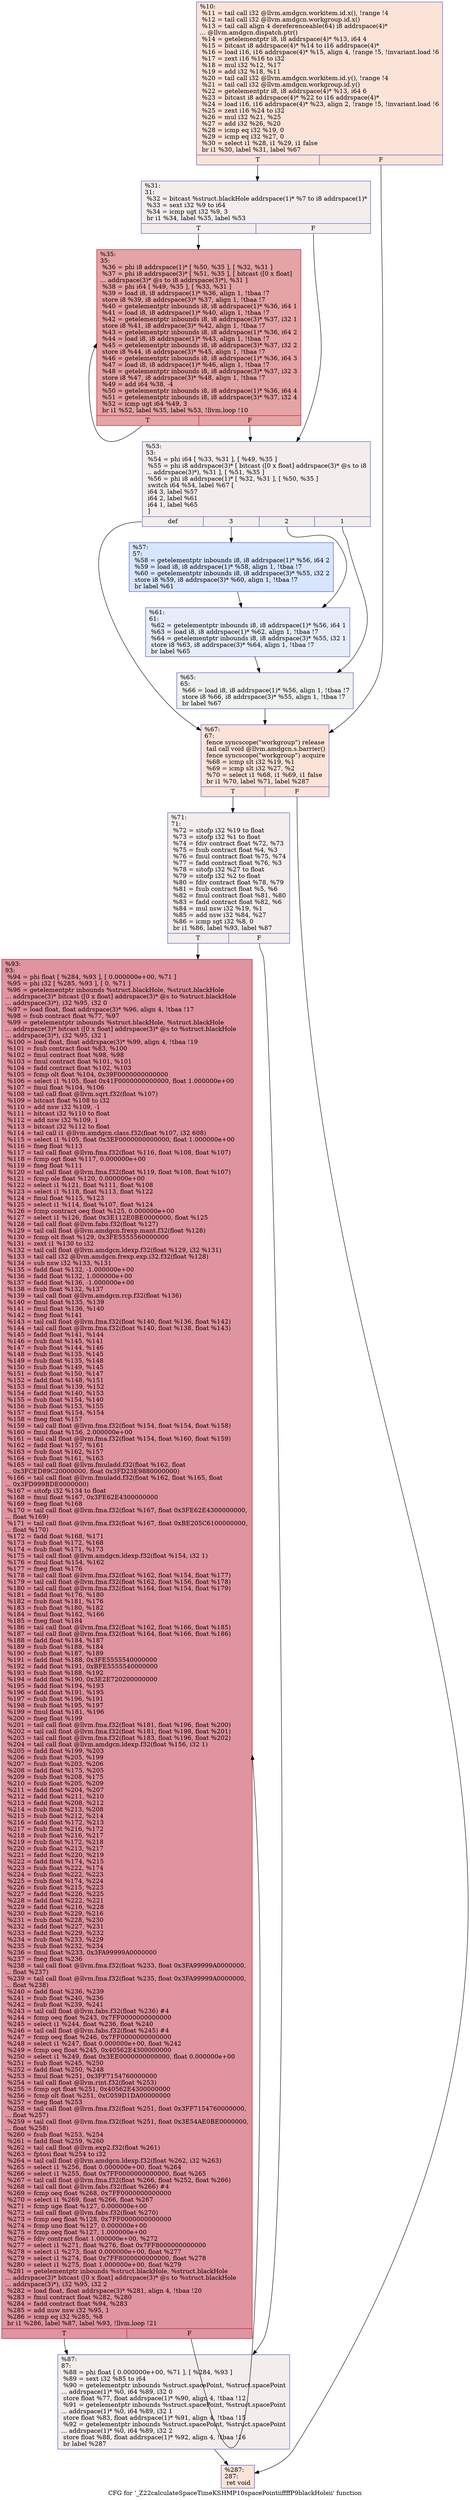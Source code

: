 digraph "CFG for '_Z22calculateSpaceTimeKSHMP10spacePointiiffffP9blackHoleii' function" {
	label="CFG for '_Z22calculateSpaceTimeKSHMP10spacePointiiffffP9blackHoleii' function";

	Node0x4d767e0 [shape=record,color="#3d50c3ff", style=filled, fillcolor="#f6bfa670",label="{%10:\l  %11 = tail call i32 @llvm.amdgcn.workitem.id.x(), !range !4\l  %12 = tail call i32 @llvm.amdgcn.workgroup.id.x()\l  %13 = tail call align 4 dereferenceable(64) i8 addrspace(4)*\l... @llvm.amdgcn.dispatch.ptr()\l  %14 = getelementptr i8, i8 addrspace(4)* %13, i64 4\l  %15 = bitcast i8 addrspace(4)* %14 to i16 addrspace(4)*\l  %16 = load i16, i16 addrspace(4)* %15, align 4, !range !5, !invariant.load !6\l  %17 = zext i16 %16 to i32\l  %18 = mul i32 %12, %17\l  %19 = add i32 %18, %11\l  %20 = tail call i32 @llvm.amdgcn.workitem.id.y(), !range !4\l  %21 = tail call i32 @llvm.amdgcn.workgroup.id.y()\l  %22 = getelementptr i8, i8 addrspace(4)* %13, i64 6\l  %23 = bitcast i8 addrspace(4)* %22 to i16 addrspace(4)*\l  %24 = load i16, i16 addrspace(4)* %23, align 2, !range !5, !invariant.load !6\l  %25 = zext i16 %24 to i32\l  %26 = mul i32 %21, %25\l  %27 = add i32 %26, %20\l  %28 = icmp eq i32 %19, 0\l  %29 = icmp eq i32 %27, 0\l  %30 = select i1 %28, i1 %29, i1 false\l  br i1 %30, label %31, label %67\l|{<s0>T|<s1>F}}"];
	Node0x4d767e0:s0 -> Node0x4d7a930;
	Node0x4d767e0:s1 -> Node0x4d7a9c0;
	Node0x4d7a930 [shape=record,color="#3d50c3ff", style=filled, fillcolor="#e5d8d170",label="{%31:\l31:                                               \l  %32 = bitcast %struct.blackHole addrspace(1)* %7 to i8 addrspace(1)*\l  %33 = sext i32 %9 to i64\l  %34 = icmp ugt i32 %9, 3\l  br i1 %34, label %35, label %53\l|{<s0>T|<s1>F}}"];
	Node0x4d7a930:s0 -> Node0x4d7ad80;
	Node0x4d7a930:s1 -> Node0x4d7ae10;
	Node0x4d7ad80 [shape=record,color="#b70d28ff", style=filled, fillcolor="#c32e3170",label="{%35:\l35:                                               \l  %36 = phi i8 addrspace(1)* [ %50, %35 ], [ %32, %31 ]\l  %37 = phi i8 addrspace(3)* [ %51, %35 ], [ bitcast ([0 x float]\l... addrspace(3)* @s to i8 addrspace(3)*), %31 ]\l  %38 = phi i64 [ %49, %35 ], [ %33, %31 ]\l  %39 = load i8, i8 addrspace(1)* %36, align 1, !tbaa !7\l  store i8 %39, i8 addrspace(3)* %37, align 1, !tbaa !7\l  %40 = getelementptr inbounds i8, i8 addrspace(1)* %36, i64 1\l  %41 = load i8, i8 addrspace(1)* %40, align 1, !tbaa !7\l  %42 = getelementptr inbounds i8, i8 addrspace(3)* %37, i32 1\l  store i8 %41, i8 addrspace(3)* %42, align 1, !tbaa !7\l  %43 = getelementptr inbounds i8, i8 addrspace(1)* %36, i64 2\l  %44 = load i8, i8 addrspace(1)* %43, align 1, !tbaa !7\l  %45 = getelementptr inbounds i8, i8 addrspace(3)* %37, i32 2\l  store i8 %44, i8 addrspace(3)* %45, align 1, !tbaa !7\l  %46 = getelementptr inbounds i8, i8 addrspace(1)* %36, i64 3\l  %47 = load i8, i8 addrspace(1)* %46, align 1, !tbaa !7\l  %48 = getelementptr inbounds i8, i8 addrspace(3)* %37, i32 3\l  store i8 %47, i8 addrspace(3)* %48, align 1, !tbaa !7\l  %49 = add i64 %38, -4\l  %50 = getelementptr inbounds i8, i8 addrspace(1)* %36, i64 4\l  %51 = getelementptr inbounds i8, i8 addrspace(3)* %37, i32 4\l  %52 = icmp ugt i64 %49, 3\l  br i1 %52, label %35, label %53, !llvm.loop !10\l|{<s0>T|<s1>F}}"];
	Node0x4d7ad80:s0 -> Node0x4d7ad80;
	Node0x4d7ad80:s1 -> Node0x4d7ae10;
	Node0x4d7ae10 [shape=record,color="#3d50c3ff", style=filled, fillcolor="#e5d8d170",label="{%53:\l53:                                               \l  %54 = phi i64 [ %33, %31 ], [ %49, %35 ]\l  %55 = phi i8 addrspace(3)* [ bitcast ([0 x float] addrspace(3)* @s to i8\l... addrspace(3)*), %31 ], [ %51, %35 ]\l  %56 = phi i8 addrspace(1)* [ %32, %31 ], [ %50, %35 ]\l  switch i64 %54, label %67 [\l    i64 3, label %57\l    i64 2, label %61\l    i64 1, label %65\l  ]\l|{<s0>def|<s1>3|<s2>2|<s3>1}}"];
	Node0x4d7ae10:s0 -> Node0x4d7a9c0;
	Node0x4d7ae10:s1 -> Node0x4d7ca90;
	Node0x4d7ae10:s2 -> Node0x4d7cae0;
	Node0x4d7ae10:s3 -> Node0x4d7cb70;
	Node0x4d7ca90 [shape=record,color="#3d50c3ff", style=filled, fillcolor="#a7c5fe70",label="{%57:\l57:                                               \l  %58 = getelementptr inbounds i8, i8 addrspace(1)* %56, i64 2\l  %59 = load i8, i8 addrspace(1)* %58, align 1, !tbaa !7\l  %60 = getelementptr inbounds i8, i8 addrspace(3)* %55, i32 2\l  store i8 %59, i8 addrspace(3)* %60, align 1, !tbaa !7\l  br label %61\l}"];
	Node0x4d7ca90 -> Node0x4d7cae0;
	Node0x4d7cae0 [shape=record,color="#3d50c3ff", style=filled, fillcolor="#c7d7f070",label="{%61:\l61:                                               \l  %62 = getelementptr inbounds i8, i8 addrspace(1)* %56, i64 1\l  %63 = load i8, i8 addrspace(1)* %62, align 1, !tbaa !7\l  %64 = getelementptr inbounds i8, i8 addrspace(3)* %55, i32 1\l  store i8 %63, i8 addrspace(3)* %64, align 1, !tbaa !7\l  br label %65\l}"];
	Node0x4d7cae0 -> Node0x4d7cb70;
	Node0x4d7cb70 [shape=record,color="#3d50c3ff", style=filled, fillcolor="#dbdcde70",label="{%65:\l65:                                               \l  %66 = load i8, i8 addrspace(1)* %56, align 1, !tbaa !7\l  store i8 %66, i8 addrspace(3)* %55, align 1, !tbaa !7\l  br label %67\l}"];
	Node0x4d7cb70 -> Node0x4d7a9c0;
	Node0x4d7a9c0 [shape=record,color="#3d50c3ff", style=filled, fillcolor="#f6bfa670",label="{%67:\l67:                                               \l  fence syncscope(\"workgroup\") release\l  tail call void @llvm.amdgcn.s.barrier()\l  fence syncscope(\"workgroup\") acquire\l  %68 = icmp slt i32 %19, %1\l  %69 = icmp slt i32 %27, %2\l  %70 = select i1 %68, i1 %69, i1 false\l  br i1 %70, label %71, label %287\l|{<s0>T|<s1>F}}"];
	Node0x4d7a9c0:s0 -> Node0x4d7da10;
	Node0x4d7a9c0:s1 -> Node0x4d7da60;
	Node0x4d7da10 [shape=record,color="#3d50c3ff", style=filled, fillcolor="#e5d8d170",label="{%71:\l71:                                               \l  %72 = sitofp i32 %19 to float\l  %73 = sitofp i32 %1 to float\l  %74 = fdiv contract float %72, %73\l  %75 = fsub contract float %4, %3\l  %76 = fmul contract float %75, %74\l  %77 = fadd contract float %76, %3\l  %78 = sitofp i32 %27 to float\l  %79 = sitofp i32 %2 to float\l  %80 = fdiv contract float %78, %79\l  %81 = fsub contract float %5, %6\l  %82 = fmul contract float %81, %80\l  %83 = fadd contract float %82, %6\l  %84 = mul nsw i32 %19, %1\l  %85 = add nsw i32 %84, %27\l  %86 = icmp sgt i32 %8, 0\l  br i1 %86, label %93, label %87\l|{<s0>T|<s1>F}}"];
	Node0x4d7da10:s0 -> Node0x4d7e350;
	Node0x4d7da10:s1 -> Node0x4d7e3a0;
	Node0x4d7e3a0 [shape=record,color="#3d50c3ff", style=filled, fillcolor="#e5d8d170",label="{%87:\l87:                                               \l  %88 = phi float [ 0.000000e+00, %71 ], [ %284, %93 ]\l  %89 = sext i32 %85 to i64\l  %90 = getelementptr inbounds %struct.spacePoint, %struct.spacePoint\l... addrspace(1)* %0, i64 %89, i32 0\l  store float %77, float addrspace(1)* %90, align 4, !tbaa !12\l  %91 = getelementptr inbounds %struct.spacePoint, %struct.spacePoint\l... addrspace(1)* %0, i64 %89, i32 1\l  store float %83, float addrspace(1)* %91, align 4, !tbaa !15\l  %92 = getelementptr inbounds %struct.spacePoint, %struct.spacePoint\l... addrspace(1)* %0, i64 %89, i32 2\l  store float %88, float addrspace(1)* %92, align 4, !tbaa !16\l  br label %287\l}"];
	Node0x4d7e3a0 -> Node0x4d7da60;
	Node0x4d7e350 [shape=record,color="#b70d28ff", style=filled, fillcolor="#b70d2870",label="{%93:\l93:                                               \l  %94 = phi float [ %284, %93 ], [ 0.000000e+00, %71 ]\l  %95 = phi i32 [ %285, %93 ], [ 0, %71 ]\l  %96 = getelementptr inbounds %struct.blackHole, %struct.blackHole\l... addrspace(3)* bitcast ([0 x float] addrspace(3)* @s to %struct.blackHole\l... addrspace(3)*), i32 %95, i32 0\l  %97 = load float, float addrspace(3)* %96, align 4, !tbaa !17\l  %98 = fsub contract float %77, %97\l  %99 = getelementptr inbounds %struct.blackHole, %struct.blackHole\l... addrspace(3)* bitcast ([0 x float] addrspace(3)* @s to %struct.blackHole\l... addrspace(3)*), i32 %95, i32 1\l  %100 = load float, float addrspace(3)* %99, align 4, !tbaa !19\l  %101 = fsub contract float %83, %100\l  %102 = fmul contract float %98, %98\l  %103 = fmul contract float %101, %101\l  %104 = fadd contract float %102, %103\l  %105 = fcmp olt float %104, 0x39F0000000000000\l  %106 = select i1 %105, float 0x41F0000000000000, float 1.000000e+00\l  %107 = fmul float %104, %106\l  %108 = tail call float @llvm.sqrt.f32(float %107)\l  %109 = bitcast float %108 to i32\l  %110 = add nsw i32 %109, -1\l  %111 = bitcast i32 %110 to float\l  %112 = add nsw i32 %109, 1\l  %113 = bitcast i32 %112 to float\l  %114 = tail call i1 @llvm.amdgcn.class.f32(float %107, i32 608)\l  %115 = select i1 %105, float 0x3EF0000000000000, float 1.000000e+00\l  %116 = fneg float %113\l  %117 = tail call float @llvm.fma.f32(float %116, float %108, float %107)\l  %118 = fcmp ogt float %117, 0.000000e+00\l  %119 = fneg float %111\l  %120 = tail call float @llvm.fma.f32(float %119, float %108, float %107)\l  %121 = fcmp ole float %120, 0.000000e+00\l  %122 = select i1 %121, float %111, float %108\l  %123 = select i1 %118, float %113, float %122\l  %124 = fmul float %115, %123\l  %125 = select i1 %114, float %107, float %124\l  %126 = fcmp contract oeq float %125, 0.000000e+00\l  %127 = select i1 %126, float 0x3E112E0BE0000000, float %125\l  %128 = tail call float @llvm.fabs.f32(float %127)\l  %129 = tail call float @llvm.amdgcn.frexp.mant.f32(float %128)\l  %130 = fcmp olt float %129, 0x3FE5555560000000\l  %131 = zext i1 %130 to i32\l  %132 = tail call float @llvm.amdgcn.ldexp.f32(float %129, i32 %131)\l  %133 = tail call i32 @llvm.amdgcn.frexp.exp.i32.f32(float %128)\l  %134 = sub nsw i32 %133, %131\l  %135 = fadd float %132, -1.000000e+00\l  %136 = fadd float %132, 1.000000e+00\l  %137 = fadd float %136, -1.000000e+00\l  %138 = fsub float %132, %137\l  %139 = tail call float @llvm.amdgcn.rcp.f32(float %136)\l  %140 = fmul float %135, %139\l  %141 = fmul float %136, %140\l  %142 = fneg float %141\l  %143 = tail call float @llvm.fma.f32(float %140, float %136, float %142)\l  %144 = tail call float @llvm.fma.f32(float %140, float %138, float %143)\l  %145 = fadd float %141, %144\l  %146 = fsub float %145, %141\l  %147 = fsub float %144, %146\l  %148 = fsub float %135, %145\l  %149 = fsub float %135, %148\l  %150 = fsub float %149, %145\l  %151 = fsub float %150, %147\l  %152 = fadd float %148, %151\l  %153 = fmul float %139, %152\l  %154 = fadd float %140, %153\l  %155 = fsub float %154, %140\l  %156 = fsub float %153, %155\l  %157 = fmul float %154, %154\l  %158 = fneg float %157\l  %159 = tail call float @llvm.fma.f32(float %154, float %154, float %158)\l  %160 = fmul float %156, 2.000000e+00\l  %161 = tail call float @llvm.fma.f32(float %154, float %160, float %159)\l  %162 = fadd float %157, %161\l  %163 = fsub float %162, %157\l  %164 = fsub float %161, %163\l  %165 = tail call float @llvm.fmuladd.f32(float %162, float\l... 0x3FCED89C20000000, float 0x3FD23E9880000000)\l  %166 = tail call float @llvm.fmuladd.f32(float %162, float %165, float\l... 0x3FD999BDE0000000)\l  %167 = sitofp i32 %134 to float\l  %168 = fmul float %167, 0x3FE62E4300000000\l  %169 = fneg float %168\l  %170 = tail call float @llvm.fma.f32(float %167, float 0x3FE62E4300000000,\l... float %169)\l  %171 = tail call float @llvm.fma.f32(float %167, float 0xBE205C6100000000,\l... float %170)\l  %172 = fadd float %168, %171\l  %173 = fsub float %172, %168\l  %174 = fsub float %171, %173\l  %175 = tail call float @llvm.amdgcn.ldexp.f32(float %154, i32 1)\l  %176 = fmul float %154, %162\l  %177 = fneg float %176\l  %178 = tail call float @llvm.fma.f32(float %162, float %154, float %177)\l  %179 = tail call float @llvm.fma.f32(float %162, float %156, float %178)\l  %180 = tail call float @llvm.fma.f32(float %164, float %154, float %179)\l  %181 = fadd float %176, %180\l  %182 = fsub float %181, %176\l  %183 = fsub float %180, %182\l  %184 = fmul float %162, %166\l  %185 = fneg float %184\l  %186 = tail call float @llvm.fma.f32(float %162, float %166, float %185)\l  %187 = tail call float @llvm.fma.f32(float %164, float %166, float %186)\l  %188 = fadd float %184, %187\l  %189 = fsub float %188, %184\l  %190 = fsub float %187, %189\l  %191 = fadd float %188, 0x3FE5555540000000\l  %192 = fadd float %191, 0xBFE5555540000000\l  %193 = fsub float %188, %192\l  %194 = fadd float %190, 0x3E2E720200000000\l  %195 = fadd float %194, %193\l  %196 = fadd float %191, %195\l  %197 = fsub float %196, %191\l  %198 = fsub float %195, %197\l  %199 = fmul float %181, %196\l  %200 = fneg float %199\l  %201 = tail call float @llvm.fma.f32(float %181, float %196, float %200)\l  %202 = tail call float @llvm.fma.f32(float %181, float %198, float %201)\l  %203 = tail call float @llvm.fma.f32(float %183, float %196, float %202)\l  %204 = tail call float @llvm.amdgcn.ldexp.f32(float %156, i32 1)\l  %205 = fadd float %199, %203\l  %206 = fsub float %205, %199\l  %207 = fsub float %203, %206\l  %208 = fadd float %175, %205\l  %209 = fsub float %208, %175\l  %210 = fsub float %205, %209\l  %211 = fadd float %204, %207\l  %212 = fadd float %211, %210\l  %213 = fadd float %208, %212\l  %214 = fsub float %213, %208\l  %215 = fsub float %212, %214\l  %216 = fadd float %172, %213\l  %217 = fsub float %216, %172\l  %218 = fsub float %216, %217\l  %219 = fsub float %172, %218\l  %220 = fsub float %213, %217\l  %221 = fadd float %220, %219\l  %222 = fadd float %174, %215\l  %223 = fsub float %222, %174\l  %224 = fsub float %222, %223\l  %225 = fsub float %174, %224\l  %226 = fsub float %215, %223\l  %227 = fadd float %226, %225\l  %228 = fadd float %222, %221\l  %229 = fadd float %216, %228\l  %230 = fsub float %229, %216\l  %231 = fsub float %228, %230\l  %232 = fadd float %227, %231\l  %233 = fadd float %229, %232\l  %234 = fsub float %233, %229\l  %235 = fsub float %232, %234\l  %236 = fmul float %233, 0x3FA99999A0000000\l  %237 = fneg float %236\l  %238 = tail call float @llvm.fma.f32(float %233, float 0x3FA99999A0000000,\l... float %237)\l  %239 = tail call float @llvm.fma.f32(float %235, float 0x3FA99999A0000000,\l... float %238)\l  %240 = fadd float %236, %239\l  %241 = fsub float %240, %236\l  %242 = fsub float %239, %241\l  %243 = tail call float @llvm.fabs.f32(float %236) #4\l  %244 = fcmp oeq float %243, 0x7FF0000000000000\l  %245 = select i1 %244, float %236, float %240\l  %246 = tail call float @llvm.fabs.f32(float %245) #4\l  %247 = fcmp oeq float %246, 0x7FF0000000000000\l  %248 = select i1 %247, float 0.000000e+00, float %242\l  %249 = fcmp oeq float %245, 0x40562E4300000000\l  %250 = select i1 %249, float 0x3EE0000000000000, float 0.000000e+00\l  %251 = fsub float %245, %250\l  %252 = fadd float %250, %248\l  %253 = fmul float %251, 0x3FF7154760000000\l  %254 = tail call float @llvm.rint.f32(float %253)\l  %255 = fcmp ogt float %251, 0x40562E4300000000\l  %256 = fcmp olt float %251, 0xC059D1DA00000000\l  %257 = fneg float %253\l  %258 = tail call float @llvm.fma.f32(float %251, float 0x3FF7154760000000,\l... float %257)\l  %259 = tail call float @llvm.fma.f32(float %251, float 0x3E54AE0BE0000000,\l... float %258)\l  %260 = fsub float %253, %254\l  %261 = fadd float %259, %260\l  %262 = tail call float @llvm.exp2.f32(float %261)\l  %263 = fptosi float %254 to i32\l  %264 = tail call float @llvm.amdgcn.ldexp.f32(float %262, i32 %263)\l  %265 = select i1 %256, float 0.000000e+00, float %264\l  %266 = select i1 %255, float 0x7FF0000000000000, float %265\l  %267 = tail call float @llvm.fma.f32(float %266, float %252, float %266)\l  %268 = tail call float @llvm.fabs.f32(float %266) #4\l  %269 = fcmp oeq float %268, 0x7FF0000000000000\l  %270 = select i1 %269, float %266, float %267\l  %271 = fcmp uge float %127, 0.000000e+00\l  %272 = tail call float @llvm.fabs.f32(float %270)\l  %273 = fcmp oeq float %128, 0x7FF0000000000000\l  %274 = fcmp uno float %127, 0.000000e+00\l  %275 = fcmp oeq float %127, 1.000000e+00\l  %276 = fdiv contract float 1.000000e+00, %272\l  %277 = select i1 %271, float %276, float 0x7FF8000000000000\l  %278 = select i1 %273, float 0.000000e+00, float %277\l  %279 = select i1 %274, float 0x7FF8000000000000, float %278\l  %280 = select i1 %275, float 1.000000e+00, float %279\l  %281 = getelementptr inbounds %struct.blackHole, %struct.blackHole\l... addrspace(3)* bitcast ([0 x float] addrspace(3)* @s to %struct.blackHole\l... addrspace(3)*), i32 %95, i32 2\l  %282 = load float, float addrspace(3)* %281, align 4, !tbaa !20\l  %283 = fmul contract float %282, %280\l  %284 = fadd contract float %94, %283\l  %285 = add nuw nsw i32 %95, 1\l  %286 = icmp eq i32 %285, %8\l  br i1 %286, label %87, label %93, !llvm.loop !21\l|{<s0>T|<s1>F}}"];
	Node0x4d7e350:s0 -> Node0x4d7e3a0;
	Node0x4d7e350:s1 -> Node0x4d7e350;
	Node0x4d7da60 [shape=record,color="#3d50c3ff", style=filled, fillcolor="#f6bfa670",label="{%287:\l287:                                              \l  ret void\l}"];
}
